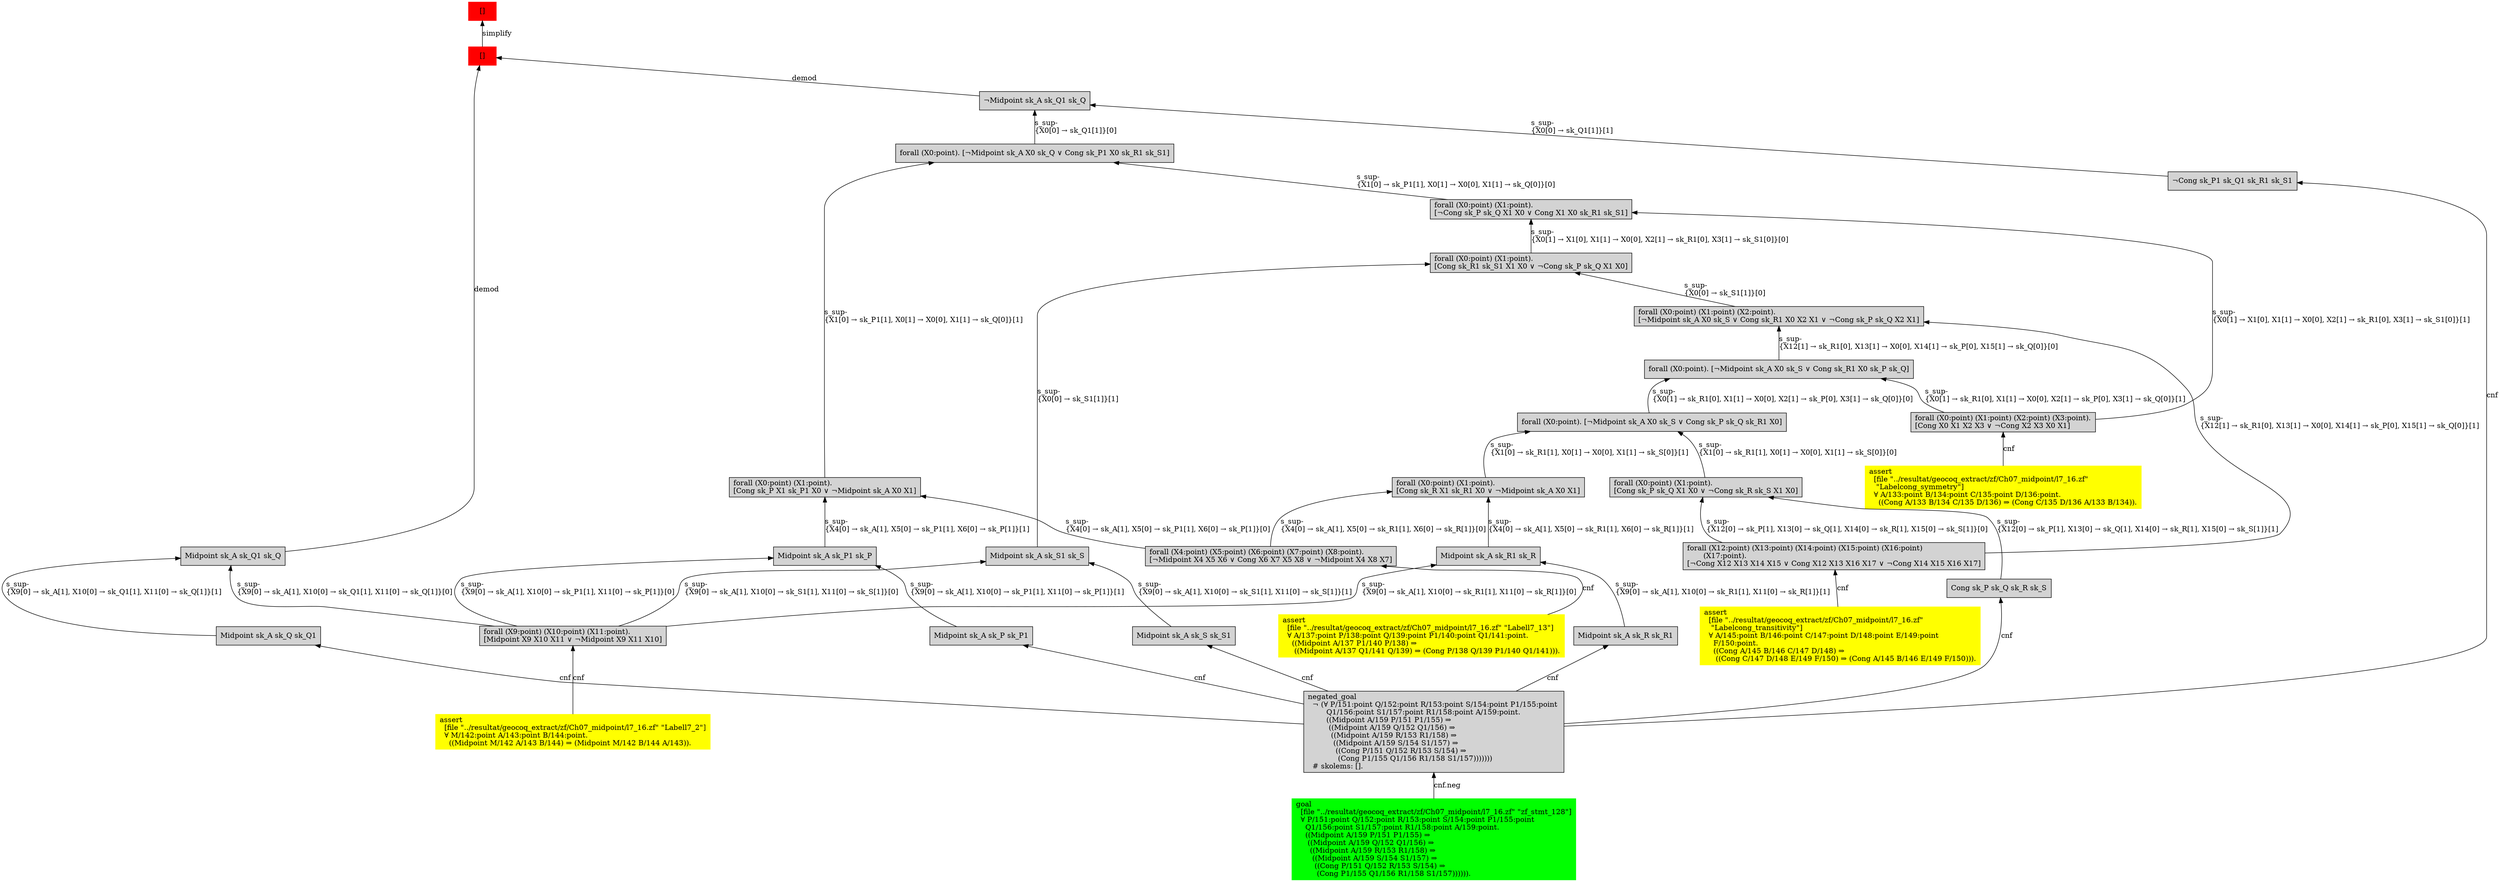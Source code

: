 digraph "unsat_graph" {
  vertex_0 [color=red, label="[]", shape=box, style=filled];
  vertex_0 -> vertex_1 [label="simplify", dir="back"];
  vertex_1 [color=red, label="[]", shape=box, style=filled];
  vertex_1 -> vertex_2 [label="demod", dir="back"];
  vertex_2 [shape=box, label="Midpoint sk_A sk_Q1 sk_Q\l", style=filled];
  vertex_2 -> vertex_3 [label="s_sup-\l\{X9[0] → sk_A[1], X10[0] → sk_Q1[1], X11[0] → sk_Q[1]\}[0]\l", dir="back"];
  vertex_3 [shape=box, label="forall (X9:point) (X10:point) (X11:point).\l[Midpoint X9 X10 X11 ∨ ¬Midpoint X9 X11 X10]\l", style=filled];
  vertex_3 -> vertex_4 [label="cnf", dir="back"];
  vertex_4 [color=yellow, shape=box, label="assert\l  [file \"../resultat/geocoq_extract/zf/Ch07_midpoint/l7_16.zf\" \"Labell7_2\"]\l  ∀ M/142:point A/143:point B/144:point.\l    ((Midpoint M/142 A/143 B/144) ⇒ (Midpoint M/142 B/144 A/143)).\l", style=filled];
  vertex_2 -> vertex_5 [label="s_sup-\l\{X9[0] → sk_A[1], X10[0] → sk_Q1[1], X11[0] → sk_Q[1]\}[1]\l", dir="back"];
  vertex_5 [shape=box, label="Midpoint sk_A sk_Q sk_Q1\l", style=filled];
  vertex_5 -> vertex_6 [label="cnf", dir="back"];
  vertex_6 [shape=box, label="negated_goal\l  ¬ (∀ P/151:point Q/152:point R/153:point S/154:point P1/155:point \l        Q1/156:point S1/157:point R1/158:point A/159:point.\l        ((Midpoint A/159 P/151 P1/155) ⇒\l         ((Midpoint A/159 Q/152 Q1/156) ⇒\l          ((Midpoint A/159 R/153 R1/158) ⇒\l           ((Midpoint A/159 S/154 S1/157) ⇒\l            ((Cong P/151 Q/152 R/153 S/154) ⇒\l             (Cong P1/155 Q1/156 R1/158 S1/157)))))))\l  # skolems: [].\l", style=filled];
  vertex_6 -> vertex_7 [label="cnf.neg", dir="back"];
  vertex_7 [color=green, shape=box, label="goal\l  [file \"../resultat/geocoq_extract/zf/Ch07_midpoint/l7_16.zf\" \"zf_stmt_128\"]\l  ∀ P/151:point Q/152:point R/153:point S/154:point P1/155:point \l    Q1/156:point S1/157:point R1/158:point A/159:point.\l    ((Midpoint A/159 P/151 P1/155) ⇒\l     ((Midpoint A/159 Q/152 Q1/156) ⇒\l      ((Midpoint A/159 R/153 R1/158) ⇒\l       ((Midpoint A/159 S/154 S1/157) ⇒\l        ((Cong P/151 Q/152 R/153 S/154) ⇒\l         (Cong P1/155 Q1/156 R1/158 S1/157)))))).\l", style=filled];
  vertex_1 -> vertex_8 [label="demod", dir="back"];
  vertex_8 [shape=box, label="¬Midpoint sk_A sk_Q1 sk_Q\l", style=filled];
  vertex_8 -> vertex_9 [label="s_sup-\l\{X0[0] → sk_Q1[1]\}[1]\l", dir="back"];
  vertex_9 [shape=box, label="¬Cong sk_P1 sk_Q1 sk_R1 sk_S1\l", style=filled];
  vertex_9 -> vertex_6 [label="cnf", dir="back"];
  vertex_8 -> vertex_10 [label="s_sup-\l\{X0[0] → sk_Q1[1]\}[0]\l", dir="back"];
  vertex_10 [shape=box, label="forall (X0:point). [¬Midpoint sk_A X0 sk_Q ∨ Cong sk_P1 X0 sk_R1 sk_S1]\l", style=filled];
  vertex_10 -> vertex_11 [label="s_sup-\l\{X1[0] → sk_P1[1], X0[1] → X0[0], X1[1] → sk_Q[0]\}[0]\l", dir="back"];
  vertex_11 [shape=box, label="forall (X0:point) (X1:point).\l[¬Cong sk_P sk_Q X1 X0 ∨ Cong X1 X0 sk_R1 sk_S1]\l", style=filled];
  vertex_11 -> vertex_12 [label="s_sup-\l\{X0[1] → X1[0], X1[1] → X0[0], X2[1] → sk_R1[0], X3[1] → sk_S1[0]\}[1]\l", dir="back"];
  vertex_12 [shape=box, label="forall (X0:point) (X1:point) (X2:point) (X3:point).\l[Cong X0 X1 X2 X3 ∨ ¬Cong X2 X3 X0 X1]\l", style=filled];
  vertex_12 -> vertex_13 [label="cnf", dir="back"];
  vertex_13 [color=yellow, shape=box, label="assert\l  [file \"../resultat/geocoq_extract/zf/Ch07_midpoint/l7_16.zf\" \l   \"Labelcong_symmetry\"]\l  ∀ A/133:point B/134:point C/135:point D/136:point.\l    ((Cong A/133 B/134 C/135 D/136) ⇒ (Cong C/135 D/136 A/133 B/134)).\l", style=filled];
  vertex_11 -> vertex_14 [label="s_sup-\l\{X0[1] → X1[0], X1[1] → X0[0], X2[1] → sk_R1[0], X3[1] → sk_S1[0]\}[0]\l", dir="back"];
  vertex_14 [shape=box, label="forall (X0:point) (X1:point).\l[Cong sk_R1 sk_S1 X1 X0 ∨ ¬Cong sk_P sk_Q X1 X0]\l", style=filled];
  vertex_14 -> vertex_15 [label="s_sup-\l\{X0[0] → sk_S1[1]\}[0]\l", dir="back"];
  vertex_15 [shape=box, label="forall (X0:point) (X1:point) (X2:point).\l[¬Midpoint sk_A X0 sk_S ∨ Cong sk_R1 X0 X2 X1 ∨ ¬Cong sk_P sk_Q X2 X1]\l", style=filled];
  vertex_15 -> vertex_16 [label="s_sup-\l\{X12[1] → sk_R1[0], X13[1] → X0[0], X14[1] → sk_P[0], X15[1] → sk_Q[0]\}[1]\l", dir="back"];
  vertex_16 [shape=box, label="forall (X12:point) (X13:point) (X14:point) (X15:point) (X16:point) \l       (X17:point).\l[¬Cong X12 X13 X14 X15 ∨ Cong X12 X13 X16 X17 ∨ ¬Cong X14 X15 X16 X17]\l", style=filled];
  vertex_16 -> vertex_17 [label="cnf", dir="back"];
  vertex_17 [color=yellow, shape=box, label="assert\l  [file \"../resultat/geocoq_extract/zf/Ch07_midpoint/l7_16.zf\" \l   \"Labelcong_transitivity\"]\l  ∀ A/145:point B/146:point C/147:point D/148:point E/149:point \l    F/150:point.\l    ((Cong A/145 B/146 C/147 D/148) ⇒\l     ((Cong C/147 D/148 E/149 F/150) ⇒ (Cong A/145 B/146 E/149 F/150))).\l", style=filled];
  vertex_15 -> vertex_18 [label="s_sup-\l\{X12[1] → sk_R1[0], X13[1] → X0[0], X14[1] → sk_P[0], X15[1] → sk_Q[0]\}[0]\l", dir="back"];
  vertex_18 [shape=box, label="forall (X0:point). [¬Midpoint sk_A X0 sk_S ∨ Cong sk_R1 X0 sk_P sk_Q]\l", style=filled];
  vertex_18 -> vertex_12 [label="s_sup-\l\{X0[1] → sk_R1[0], X1[1] → X0[0], X2[1] → sk_P[0], X3[1] → sk_Q[0]\}[1]\l", dir="back"];
  vertex_18 -> vertex_19 [label="s_sup-\l\{X0[1] → sk_R1[0], X1[1] → X0[0], X2[1] → sk_P[0], X3[1] → sk_Q[0]\}[0]\l", dir="back"];
  vertex_19 [shape=box, label="forall (X0:point). [¬Midpoint sk_A X0 sk_S ∨ Cong sk_P sk_Q sk_R1 X0]\l", style=filled];
  vertex_19 -> vertex_20 [label="s_sup-\l\{X1[0] → sk_R1[1], X0[1] → X0[0], X1[1] → sk_S[0]\}[0]\l", dir="back"];
  vertex_20 [shape=box, label="forall (X0:point) (X1:point).\l[Cong sk_P sk_Q X1 X0 ∨ ¬Cong sk_R sk_S X1 X0]\l", style=filled];
  vertex_20 -> vertex_16 [label="s_sup-\l\{X12[0] → sk_P[1], X13[0] → sk_Q[1], X14[0] → sk_R[1], X15[0] → sk_S[1]\}[0]\l", dir="back"];
  vertex_20 -> vertex_21 [label="s_sup-\l\{X12[0] → sk_P[1], X13[0] → sk_Q[1], X14[0] → sk_R[1], X15[0] → sk_S[1]\}[1]\l", dir="back"];
  vertex_21 [shape=box, label="Cong sk_P sk_Q sk_R sk_S\l", style=filled];
  vertex_21 -> vertex_6 [label="cnf", dir="back"];
  vertex_19 -> vertex_22 [label="s_sup-\l\{X1[0] → sk_R1[1], X0[1] → X0[0], X1[1] → sk_S[0]\}[1]\l", dir="back"];
  vertex_22 [shape=box, label="forall (X0:point) (X1:point).\l[Cong sk_R X1 sk_R1 X0 ∨ ¬Midpoint sk_A X0 X1]\l", style=filled];
  vertex_22 -> vertex_23 [label="s_sup-\l\{X4[0] → sk_A[1], X5[0] → sk_R1[1], X6[0] → sk_R[1]\}[0]\l", dir="back"];
  vertex_23 [shape=box, label="forall (X4:point) (X5:point) (X6:point) (X7:point) (X8:point).\l[¬Midpoint X4 X5 X6 ∨ Cong X6 X7 X5 X8 ∨ ¬Midpoint X4 X8 X7]\l", style=filled];
  vertex_23 -> vertex_24 [label="cnf", dir="back"];
  vertex_24 [color=yellow, shape=box, label="assert\l  [file \"../resultat/geocoq_extract/zf/Ch07_midpoint/l7_16.zf\" \"Labell7_13\"]\l  ∀ A/137:point P/138:point Q/139:point P1/140:point Q1/141:point.\l    ((Midpoint A/137 P1/140 P/138) ⇒\l     ((Midpoint A/137 Q1/141 Q/139) ⇒ (Cong P/138 Q/139 P1/140 Q1/141))).\l", style=filled];
  vertex_22 -> vertex_25 [label="s_sup-\l\{X4[0] → sk_A[1], X5[0] → sk_R1[1], X6[0] → sk_R[1]\}[1]\l", dir="back"];
  vertex_25 [shape=box, label="Midpoint sk_A sk_R1 sk_R\l", style=filled];
  vertex_25 -> vertex_3 [label="s_sup-\l\{X9[0] → sk_A[1], X10[0] → sk_R1[1], X11[0] → sk_R[1]\}[0]\l", dir="back"];
  vertex_25 -> vertex_26 [label="s_sup-\l\{X9[0] → sk_A[1], X10[0] → sk_R1[1], X11[0] → sk_R[1]\}[1]\l", dir="back"];
  vertex_26 [shape=box, label="Midpoint sk_A sk_R sk_R1\l", style=filled];
  vertex_26 -> vertex_6 [label="cnf", dir="back"];
  vertex_14 -> vertex_27 [label="s_sup-\l\{X0[0] → sk_S1[1]\}[1]\l", dir="back"];
  vertex_27 [shape=box, label="Midpoint sk_A sk_S1 sk_S\l", style=filled];
  vertex_27 -> vertex_3 [label="s_sup-\l\{X9[0] → sk_A[1], X10[0] → sk_S1[1], X11[0] → sk_S[1]\}[0]\l", dir="back"];
  vertex_27 -> vertex_28 [label="s_sup-\l\{X9[0] → sk_A[1], X10[0] → sk_S1[1], X11[0] → sk_S[1]\}[1]\l", dir="back"];
  vertex_28 [shape=box, label="Midpoint sk_A sk_S sk_S1\l", style=filled];
  vertex_28 -> vertex_6 [label="cnf", dir="back"];
  vertex_10 -> vertex_29 [label="s_sup-\l\{X1[0] → sk_P1[1], X0[1] → X0[0], X1[1] → sk_Q[0]\}[1]\l", dir="back"];
  vertex_29 [shape=box, label="forall (X0:point) (X1:point).\l[Cong sk_P X1 sk_P1 X0 ∨ ¬Midpoint sk_A X0 X1]\l", style=filled];
  vertex_29 -> vertex_23 [label="s_sup-\l\{X4[0] → sk_A[1], X5[0] → sk_P1[1], X6[0] → sk_P[1]\}[0]\l", dir="back"];
  vertex_29 -> vertex_30 [label="s_sup-\l\{X4[0] → sk_A[1], X5[0] → sk_P1[1], X6[0] → sk_P[1]\}[1]\l", dir="back"];
  vertex_30 [shape=box, label="Midpoint sk_A sk_P1 sk_P\l", style=filled];
  vertex_30 -> vertex_3 [label="s_sup-\l\{X9[0] → sk_A[1], X10[0] → sk_P1[1], X11[0] → sk_P[1]\}[0]\l", dir="back"];
  vertex_30 -> vertex_31 [label="s_sup-\l\{X9[0] → sk_A[1], X10[0] → sk_P1[1], X11[0] → sk_P[1]\}[1]\l", dir="back"];
  vertex_31 [shape=box, label="Midpoint sk_A sk_P sk_P1\l", style=filled];
  vertex_31 -> vertex_6 [label="cnf", dir="back"];
  }


